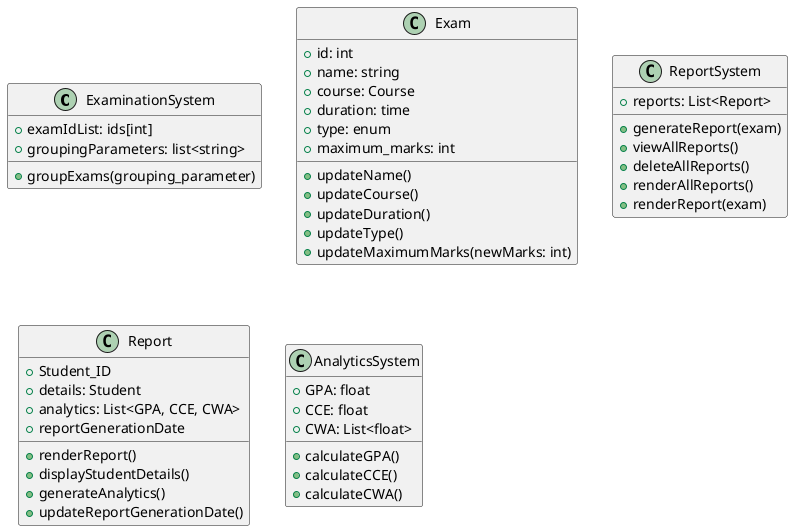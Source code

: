 @startuml examinations

class ExaminationSystem {
	+ examIdList: ids[int]
	+ groupingParameters: list<string>
	+ groupExams(grouping_parameter)
}

class Exam {
	+ id: int
	+ name: string
	' Use the course class
	+ course: Course
	+ duration: time
	+ type: enum
	+ maximum_marks: int

	+ updateName()
	+ updateCourse()
	+ updateDuration()
	+ updateType()
	+ updateMaximumMarks(newMarks: int)
}

class ReportSystem {
	+ reports: List<Report>


	+ generateReport(exam)
	+ viewAllReports()
	+ deleteAllReports()
	+ renderAllReports()
	+ renderReport(exam)
}

class Report {
	+ Student_ID
	+ details: Student
	+ analytics: List<GPA, CCE, CWA>
	+ reportGenerationDate

	'Would get the details via student ID'
	+ renderReport()
	+ displayStudentDetails()
	+ generateAnalytics()
	+ updateReportGenerationDate()
}

class AnalyticsSystem {
	+ GPA: float 
	+ CCE: float
	+ CWA: List<float>

	+ calculateGPA()
	+ calculateCCE()
	+ calculateCWA()
}

@enduml